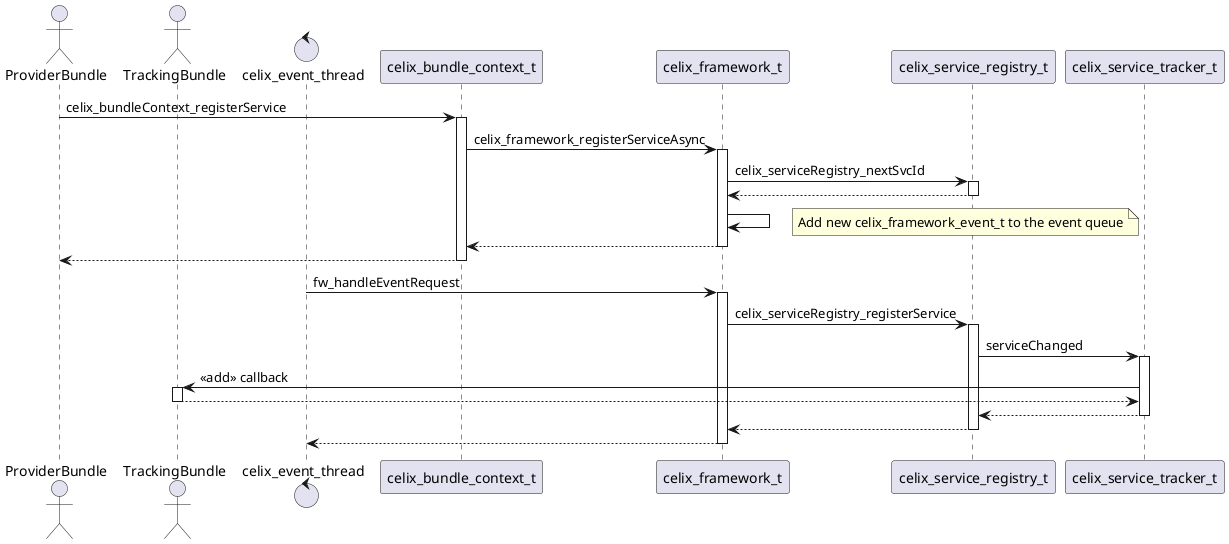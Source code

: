 Licensed to the Apache Software Foundation (ASF) under one or more
contributor license agreements.  See the NOTICE file distributed with
this work for additional information regarding copyright ownership.
The ASF licenses this file to You under the Apache License, Version 2.0
(the "License"); you may not use this file except in compliance with
the License.  You may obtain a copy of the License at

    http://www.apache.org/licenses/LICENSE-2.0

Unless required by applicable law or agreed to in writing, software
distributed under the License is distributed on an "AS IS" BASIS,
WITHOUT WARRANTIES OR CONDITIONS OF ANY KIND, either express or implied.
See the License for the specific language governing permissions and
limitations under the License.

@startuml
actor ProviderBundle
actor TrackingBundle
control celix_event_thread

ProviderBundle -> celix_bundle_context_t ++: celix_bundleContext_registerService
celix_bundle_context_t -> celix_framework_t ++: celix_framework_registerServiceAsync
celix_framework_t -> celix_service_registry_t ++: celix_serviceRegistry_nextSvcId
return
celix_framework_t -> celix_framework_t
note right: Add new celix_framework_event_t to the event queue
return
return

celix_event_thread -> celix_framework_t ++ : fw_handleEventRequest
celix_framework_t -> celix_service_registry_t ++ : celix_serviceRegistry_registerService
celix_service_registry_t -> celix_service_tracker_t ++ : serviceChanged
celix_service_tracker_t -> TrackingBundle ++ : <<add>> callback
return
return
return
return

@enduml


